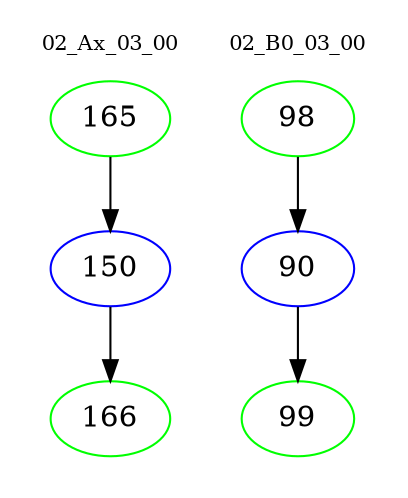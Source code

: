 digraph{
subgraph cluster_0 {
color = white
label = "02_Ax_03_00";
fontsize=10;
T0_165 [label="165", color="green"]
T0_165 -> T0_150 [color="black"]
T0_150 [label="150", color="blue"]
T0_150 -> T0_166 [color="black"]
T0_166 [label="166", color="green"]
}
subgraph cluster_1 {
color = white
label = "02_B0_03_00";
fontsize=10;
T1_98 [label="98", color="green"]
T1_98 -> T1_90 [color="black"]
T1_90 [label="90", color="blue"]
T1_90 -> T1_99 [color="black"]
T1_99 [label="99", color="green"]
}
}
